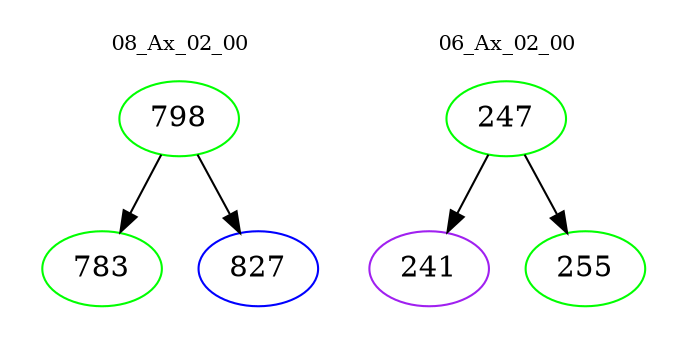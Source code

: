 digraph{
subgraph cluster_0 {
color = white
label = "08_Ax_02_00";
fontsize=10;
T0_798 [label="798", color="green"]
T0_798 -> T0_783 [color="black"]
T0_783 [label="783", color="green"]
T0_798 -> T0_827 [color="black"]
T0_827 [label="827", color="blue"]
}
subgraph cluster_1 {
color = white
label = "06_Ax_02_00";
fontsize=10;
T1_247 [label="247", color="green"]
T1_247 -> T1_241 [color="black"]
T1_241 [label="241", color="purple"]
T1_247 -> T1_255 [color="black"]
T1_255 [label="255", color="green"]
}
}
